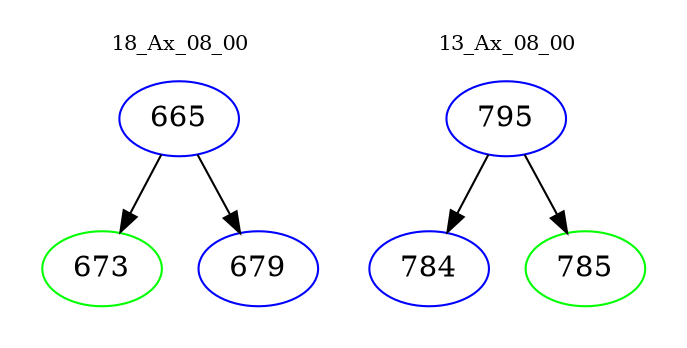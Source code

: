 digraph{
subgraph cluster_0 {
color = white
label = "18_Ax_08_00";
fontsize=10;
T0_665 [label="665", color="blue"]
T0_665 -> T0_673 [color="black"]
T0_673 [label="673", color="green"]
T0_665 -> T0_679 [color="black"]
T0_679 [label="679", color="blue"]
}
subgraph cluster_1 {
color = white
label = "13_Ax_08_00";
fontsize=10;
T1_795 [label="795", color="blue"]
T1_795 -> T1_784 [color="black"]
T1_784 [label="784", color="blue"]
T1_795 -> T1_785 [color="black"]
T1_785 [label="785", color="green"]
}
}
